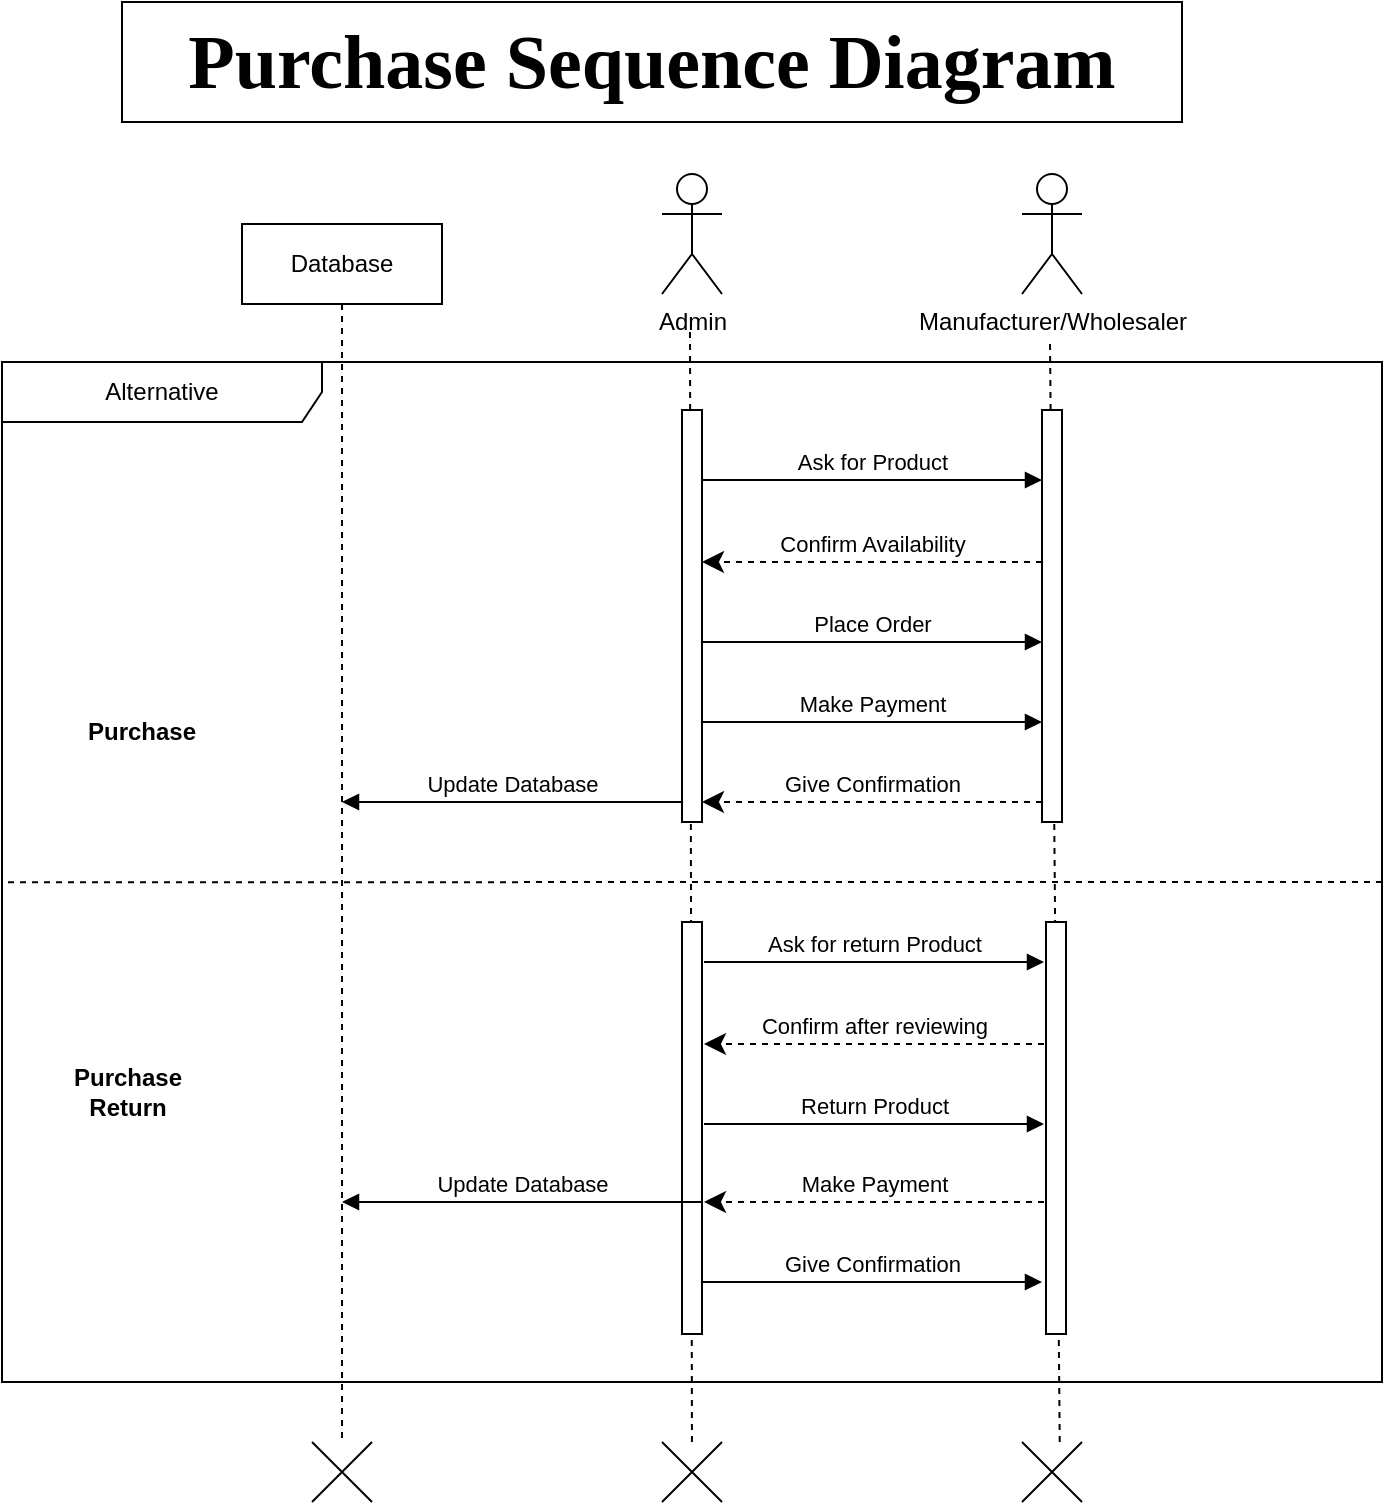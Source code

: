 <mxfile version="21.1.4" type="device">
  <diagram name="Page-1" id="2YBvvXClWsGukQMizWep">
    <mxGraphModel dx="2376" dy="818" grid="1" gridSize="10" guides="1" tooltips="1" connect="1" arrows="1" fold="1" page="1" pageScale="1" pageWidth="850" pageHeight="1100" math="0" shadow="0">
      <root>
        <mxCell id="0" />
        <mxCell id="1" parent="0" />
        <mxCell id="hKKGlg-ui--XDMUWUQMD-9" value="" style="endArrow=none;dashed=1;html=1;rounded=0;" edge="1" parent="1">
          <mxGeometry width="50" height="50" relative="1" as="geometry">
            <mxPoint x="498.867" y="720" as="sourcePoint" />
            <mxPoint x="494" y="170" as="targetPoint" />
          </mxGeometry>
        </mxCell>
        <mxCell id="hKKGlg-ui--XDMUWUQMD-5" value="" style="endArrow=none;dashed=1;html=1;rounded=0;" edge="1" parent="1" source="TKKN2RmFIfzDUS4uhWBk-16">
          <mxGeometry width="50" height="50" relative="1" as="geometry">
            <mxPoint x="318.867" y="712" as="sourcePoint" />
            <mxPoint x="314" y="162" as="targetPoint" />
          </mxGeometry>
        </mxCell>
        <mxCell id="aM9ryv3xv72pqoxQDRHE-7" value="Ask for Product" style="html=1;verticalAlign=bottom;endArrow=block;edgeStyle=elbowEdgeStyle;elbow=vertical;curved=0;rounded=0;" parent="1" edge="1">
          <mxGeometry relative="1" as="geometry">
            <mxPoint x="320" y="239" as="sourcePoint" />
            <Array as="points">
              <mxPoint x="405" y="239" />
            </Array>
            <mxPoint x="490" y="239" as="targetPoint" />
          </mxGeometry>
        </mxCell>
        <mxCell id="aM9ryv3xv72pqoxQDRHE-8" value="Confirm Availability" style="html=1;verticalAlign=bottom;endArrow=classic;dashed=1;endSize=8;edgeStyle=elbowEdgeStyle;elbow=vertical;curved=0;rounded=0;" parent="1" edge="1">
          <mxGeometry relative="1" as="geometry">
            <mxPoint x="320" y="280" as="targetPoint" />
            <Array as="points">
              <mxPoint x="415" y="280" />
            </Array>
            <mxPoint x="490" y="280" as="sourcePoint" />
          </mxGeometry>
        </mxCell>
        <mxCell id="TKKN2RmFIfzDUS4uhWBk-2" value="Place Order" style="html=1;verticalAlign=bottom;endArrow=block;edgeStyle=elbowEdgeStyle;elbow=vertical;curved=0;rounded=0;" parent="1" edge="1">
          <mxGeometry relative="1" as="geometry">
            <mxPoint x="320" y="320" as="sourcePoint" />
            <Array as="points">
              <mxPoint x="405" y="320" />
            </Array>
            <mxPoint x="490" y="320" as="targetPoint" />
          </mxGeometry>
        </mxCell>
        <mxCell id="TKKN2RmFIfzDUS4uhWBk-3" value="Give Confirmation" style="html=1;verticalAlign=bottom;endArrow=classic;dashed=1;endSize=8;edgeStyle=elbowEdgeStyle;elbow=vertical;curved=0;rounded=0;" parent="1" edge="1">
          <mxGeometry relative="1" as="geometry">
            <mxPoint x="320" y="400" as="targetPoint" />
            <Array as="points">
              <mxPoint x="415" y="400" />
            </Array>
            <mxPoint x="490" y="400" as="sourcePoint" />
          </mxGeometry>
        </mxCell>
        <mxCell id="TKKN2RmFIfzDUS4uhWBk-4" value="Make Payment" style="html=1;verticalAlign=bottom;endArrow=block;edgeStyle=elbowEdgeStyle;elbow=vertical;curved=0;rounded=0;" parent="1" edge="1">
          <mxGeometry relative="1" as="geometry">
            <mxPoint x="320" y="360" as="sourcePoint" />
            <Array as="points">
              <mxPoint x="405" y="360" />
            </Array>
            <mxPoint x="490" y="360" as="targetPoint" />
          </mxGeometry>
        </mxCell>
        <mxCell id="TKKN2RmFIfzDUS4uhWBk-5" value="" style="rounded=0;whiteSpace=wrap;html=1;" parent="1" vertex="1">
          <mxGeometry x="310" y="204" width="10" height="206" as="geometry" />
        </mxCell>
        <mxCell id="TKKN2RmFIfzDUS4uhWBk-6" value="" style="rounded=0;whiteSpace=wrap;html=1;" parent="1" vertex="1">
          <mxGeometry x="490" y="204" width="10" height="206" as="geometry" />
        </mxCell>
        <mxCell id="TKKN2RmFIfzDUS4uhWBk-7" value="Ask for return Product" style="html=1;verticalAlign=bottom;endArrow=block;edgeStyle=elbowEdgeStyle;elbow=vertical;curved=0;rounded=0;" parent="1" edge="1">
          <mxGeometry relative="1" as="geometry">
            <mxPoint x="321" y="480" as="sourcePoint" />
            <Array as="points">
              <mxPoint x="406" y="480" />
            </Array>
            <mxPoint x="491" y="480" as="targetPoint" />
          </mxGeometry>
        </mxCell>
        <mxCell id="TKKN2RmFIfzDUS4uhWBk-8" value="Confirm after reviewing" style="html=1;verticalAlign=bottom;endArrow=classic;dashed=1;endSize=8;edgeStyle=elbowEdgeStyle;elbow=vertical;curved=0;rounded=0;" parent="1" edge="1">
          <mxGeometry relative="1" as="geometry">
            <mxPoint x="321" y="521" as="targetPoint" />
            <Array as="points">
              <mxPoint x="416" y="521" />
            </Array>
            <mxPoint x="491" y="521" as="sourcePoint" />
          </mxGeometry>
        </mxCell>
        <mxCell id="TKKN2RmFIfzDUS4uhWBk-9" value="Return Product" style="html=1;verticalAlign=bottom;endArrow=block;edgeStyle=elbowEdgeStyle;elbow=vertical;curved=0;rounded=0;" parent="1" edge="1">
          <mxGeometry relative="1" as="geometry">
            <mxPoint x="321" y="561" as="sourcePoint" />
            <Array as="points">
              <mxPoint x="406" y="561" />
            </Array>
            <mxPoint x="491" y="561" as="targetPoint" />
          </mxGeometry>
        </mxCell>
        <mxCell id="TKKN2RmFIfzDUS4uhWBk-10" value="Make Payment" style="html=1;verticalAlign=bottom;endArrow=classic;dashed=1;endSize=8;edgeStyle=elbowEdgeStyle;elbow=vertical;curved=0;rounded=0;" parent="1" edge="1">
          <mxGeometry relative="1" as="geometry">
            <mxPoint x="321" y="600" as="targetPoint" />
            <Array as="points">
              <mxPoint x="416" y="600" />
            </Array>
            <mxPoint x="491" y="600" as="sourcePoint" />
          </mxGeometry>
        </mxCell>
        <mxCell id="TKKN2RmFIfzDUS4uhWBk-13" value="Give Confirmation" style="html=1;verticalAlign=bottom;endArrow=block;edgeStyle=elbowEdgeStyle;elbow=vertical;curved=0;rounded=0;" parent="1" edge="1">
          <mxGeometry relative="1" as="geometry">
            <mxPoint x="320" y="640" as="sourcePoint" />
            <Array as="points">
              <mxPoint x="405" y="640" />
            </Array>
            <mxPoint x="490" y="640" as="targetPoint" />
          </mxGeometry>
        </mxCell>
        <mxCell id="TKKN2RmFIfzDUS4uhWBk-14" value="" style="rounded=0;whiteSpace=wrap;html=1;" parent="1" vertex="1">
          <mxGeometry x="310" y="460" width="10" height="206" as="geometry" />
        </mxCell>
        <mxCell id="TKKN2RmFIfzDUS4uhWBk-15" value="" style="rounded=0;whiteSpace=wrap;html=1;" parent="1" vertex="1">
          <mxGeometry x="492" y="460" width="10" height="206" as="geometry" />
        </mxCell>
        <mxCell id="TKKN2RmFIfzDUS4uhWBk-16" value="" style="shape=umlDestroy;html=1;" parent="1" vertex="1">
          <mxGeometry x="300" y="720" width="30" height="30" as="geometry" />
        </mxCell>
        <mxCell id="TKKN2RmFIfzDUS4uhWBk-17" value="" style="shape=umlDestroy;html=1;" parent="1" vertex="1">
          <mxGeometry x="480" y="720" width="30" height="30" as="geometry" />
        </mxCell>
        <mxCell id="TKKN2RmFIfzDUS4uhWBk-18" value="" style="endArrow=none;dashed=1;html=1;rounded=0;entryX=0;entryY=0.51;entryDx=0;entryDy=0;entryPerimeter=0;" parent="1" target="pbSzAvafdDn8vbTSoQaN-1" edge="1">
          <mxGeometry width="50" height="50" relative="1" as="geometry">
            <mxPoint x="660" y="440" as="sourcePoint" />
            <mxPoint x="140" y="440" as="targetPoint" />
          </mxGeometry>
        </mxCell>
        <mxCell id="TKKN2RmFIfzDUS4uhWBk-20" value="&lt;font style=&quot;font-size: 38px;&quot;&gt;Purchase Sequence Diagram&lt;/font&gt;" style="rounded=0;whiteSpace=wrap;html=1;fontSize=20;fontFamily=Comic Sans MS;fontStyle=1" parent="1" vertex="1">
          <mxGeometry x="30" width="530" height="60" as="geometry" />
        </mxCell>
        <mxCell id="zfabtVaG-tAUOrbLNseW-1" value="Database" style="shape=umlLifeline;perimeter=lifelinePerimeter;whiteSpace=wrap;html=1;container=0;dropTarget=0;collapsible=0;recursiveResize=0;outlineConnect=0;portConstraint=eastwest;newEdgeStyle={&quot;edgeStyle&quot;:&quot;elbowEdgeStyle&quot;,&quot;elbow&quot;:&quot;vertical&quot;,&quot;curved&quot;:0,&quot;rounded&quot;:0};" parent="1" vertex="1">
          <mxGeometry x="90" y="111" width="100" height="609" as="geometry" />
        </mxCell>
        <mxCell id="zfabtVaG-tAUOrbLNseW-6" value="" style="shape=umlDestroy;html=1;" parent="1" vertex="1">
          <mxGeometry x="125" y="720" width="30" height="30" as="geometry" />
        </mxCell>
        <mxCell id="zfabtVaG-tAUOrbLNseW-7" value="Update Database" style="html=1;verticalAlign=bottom;endArrow=block;edgeStyle=elbowEdgeStyle;elbow=vertical;curved=0;rounded=0;entryX=0.5;entryY=0.803;entryDx=0;entryDy=0;entryPerimeter=0;" parent="1" target="zfabtVaG-tAUOrbLNseW-1" edge="1">
          <mxGeometry relative="1" as="geometry">
            <mxPoint x="320" y="600" as="sourcePoint" />
            <Array as="points">
              <mxPoint x="235" y="600" />
            </Array>
            <mxPoint x="150" y="600" as="targetPoint" />
          </mxGeometry>
        </mxCell>
        <mxCell id="zfabtVaG-tAUOrbLNseW-8" value="Update Database" style="html=1;verticalAlign=bottom;endArrow=block;edgeStyle=elbowEdgeStyle;elbow=vertical;curved=0;rounded=0;" parent="1" edge="1">
          <mxGeometry relative="1" as="geometry">
            <mxPoint x="310" y="400" as="sourcePoint" />
            <Array as="points">
              <mxPoint x="225" y="400" />
            </Array>
            <mxPoint x="140" y="400" as="targetPoint" />
          </mxGeometry>
        </mxCell>
        <mxCell id="pbSzAvafdDn8vbTSoQaN-1" value="Alternative" style="shape=umlFrame;whiteSpace=wrap;html=1;pointerEvents=0;recursiveResize=0;container=1;collapsible=0;width=160;" parent="1" vertex="1">
          <mxGeometry x="-30" y="180" width="690" height="510" as="geometry" />
        </mxCell>
        <mxCell id="CEtWOtjTwe8_vjA852cs-1" value="Purchase" style="text;html=1;strokeColor=none;fillColor=none;align=center;verticalAlign=middle;whiteSpace=wrap;rounded=0;fontStyle=1" parent="pbSzAvafdDn8vbTSoQaN-1" vertex="1">
          <mxGeometry x="40" y="170" width="60" height="30" as="geometry" />
        </mxCell>
        <mxCell id="CEtWOtjTwe8_vjA852cs-3" value="Purchase Return" style="text;html=1;strokeColor=none;fillColor=none;align=center;verticalAlign=middle;whiteSpace=wrap;rounded=0;fontStyle=1" parent="pbSzAvafdDn8vbTSoQaN-1" vertex="1">
          <mxGeometry x="33" y="350" width="60" height="30" as="geometry" />
        </mxCell>
        <mxCell id="hKKGlg-ui--XDMUWUQMD-1" value="Manufacturer/Wholesaler" style="shape=umlActor;verticalLabelPosition=bottom;verticalAlign=top;html=1;outlineConnect=0;" vertex="1" parent="1">
          <mxGeometry x="480" y="86" width="30" height="60" as="geometry" />
        </mxCell>
        <mxCell id="hKKGlg-ui--XDMUWUQMD-8" value="Admin" style="shape=umlActor;verticalLabelPosition=bottom;verticalAlign=top;html=1;outlineConnect=0;" vertex="1" parent="1">
          <mxGeometry x="300" y="86" width="30" height="60" as="geometry" />
        </mxCell>
      </root>
    </mxGraphModel>
  </diagram>
</mxfile>
